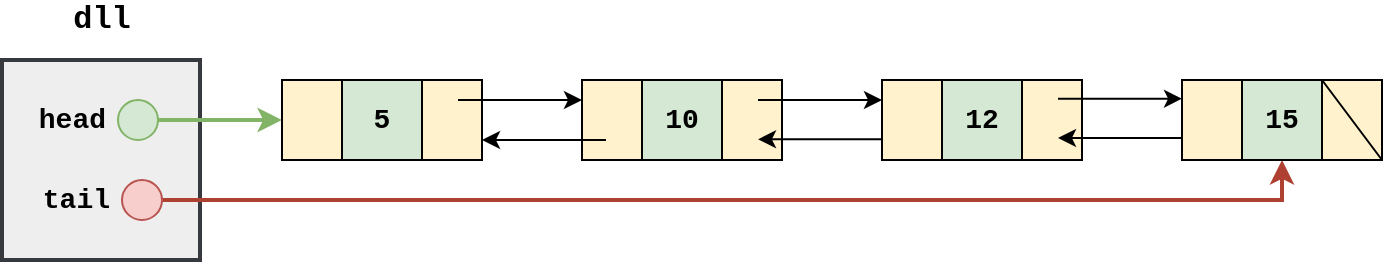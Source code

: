 <mxfile version="28.1.2">
  <diagram name="Página-1" id="jQoiph2c1nl-3ZJ2nl2n">
    <mxGraphModel dx="872" dy="537" grid="1" gridSize="10" guides="1" tooltips="1" connect="1" arrows="1" fold="1" page="1" pageScale="1" pageWidth="827" pageHeight="1169" math="0" shadow="0">
      <root>
        <mxCell id="0" />
        <mxCell id="1" parent="0" />
        <mxCell id="pKLQVQS12f0dSE_tMAHm-1" value="" style="rounded=0;whiteSpace=wrap;html=1;fillColor=#eeeeee;strokeColor=#36393D;strokeWidth=2;" parent="1" vertex="1">
          <mxGeometry x="20" y="170" width="99" height="100" as="geometry" />
        </mxCell>
        <mxCell id="pKLQVQS12f0dSE_tMAHm-3" value="" style="endArrow=classic;html=1;rounded=0;exitX=1;exitY=0.5;exitDx=0;exitDy=0;strokeColor=#82b366;fillColor=#d5e8d4;strokeWidth=2;entryX=0;entryY=0.5;entryDx=0;entryDy=0;" parent="1" source="pKLQVQS12f0dSE_tMAHm-4" target="YmWwduyijxtDZo3bQTYx-8" edge="1">
          <mxGeometry width="50" height="50" relative="1" as="geometry">
            <mxPoint x="93" y="200" as="sourcePoint" />
            <mxPoint x="220" y="200" as="targetPoint" />
          </mxGeometry>
        </mxCell>
        <mxCell id="pKLQVQS12f0dSE_tMAHm-4" value="" style="ellipse;whiteSpace=wrap;html=1;aspect=fixed;fillColor=#d5e8d4;strokeColor=#82b366;" parent="1" vertex="1">
          <mxGeometry x="78" y="190" width="20" height="20" as="geometry" />
        </mxCell>
        <mxCell id="pKLQVQS12f0dSE_tMAHm-5" value="&lt;font style=&quot;font-size: 14px;&quot; face=&quot;Courier New&quot;&gt;&lt;b style=&quot;&quot;&gt;head&lt;/b&gt;&lt;/font&gt;" style="text;html=1;align=right;verticalAlign=middle;whiteSpace=wrap;rounded=0;" parent="1" vertex="1">
          <mxGeometry x="34" y="190" width="40" height="20" as="geometry" />
        </mxCell>
        <mxCell id="pKLQVQS12f0dSE_tMAHm-6" value="" style="endArrow=classic;html=1;rounded=0;exitX=1;exitY=0.5;exitDx=0;exitDy=0;strokeColor=#AE4132;strokeWidth=2;entryX=0.5;entryY=1;entryDx=0;entryDy=0;" parent="1" source="pKLQVQS12f0dSE_tMAHm-7" target="3QNwfG33OlBaRYiH3SOb-14" edge="1">
          <mxGeometry width="50" height="50" relative="1" as="geometry">
            <mxPoint x="93" y="230" as="sourcePoint" />
            <mxPoint x="610" y="340" as="targetPoint" />
            <Array as="points">
              <mxPoint x="660" y="240" />
            </Array>
          </mxGeometry>
        </mxCell>
        <mxCell id="pKLQVQS12f0dSE_tMAHm-7" value="" style="ellipse;whiteSpace=wrap;html=1;aspect=fixed;fillColor=#f8cecc;strokeColor=#b85450;" parent="1" vertex="1">
          <mxGeometry x="80" y="230" width="20" height="20" as="geometry" />
        </mxCell>
        <mxCell id="pKLQVQS12f0dSE_tMAHm-8" value="&lt;font style=&quot;font-size: 14px;&quot; face=&quot;Courier New&quot;&gt;&lt;b style=&quot;&quot;&gt;tail&lt;/b&gt;&lt;/font&gt;" style="text;html=1;align=right;verticalAlign=middle;whiteSpace=wrap;rounded=0;" parent="1" vertex="1">
          <mxGeometry x="36" y="230" width="40" height="20" as="geometry" />
        </mxCell>
        <mxCell id="YmWwduyijxtDZo3bQTYx-10" value="" style="group" parent="1" vertex="1" connectable="0">
          <mxGeometry x="160" y="180" width="100" height="40" as="geometry" />
        </mxCell>
        <mxCell id="3QNwfG33OlBaRYiH3SOb-1" value="&lt;font face=&quot;Courier New&quot;&gt;&lt;span style=&quot;font-size: 14px;&quot;&gt;&lt;b&gt;5&lt;/b&gt;&lt;/span&gt;&lt;/font&gt;" style="rounded=0;whiteSpace=wrap;html=1;fillColor=#d5e8d4;strokeColor=#000000;" parent="YmWwduyijxtDZo3bQTYx-10" vertex="1">
          <mxGeometry x="30" width="40" height="40" as="geometry" />
        </mxCell>
        <mxCell id="3QNwfG33OlBaRYiH3SOb-2" value="" style="rounded=0;whiteSpace=wrap;html=1;fillColor=#fff2cc;strokeColor=#000000;" parent="YmWwduyijxtDZo3bQTYx-10" vertex="1">
          <mxGeometry x="70" width="30" height="40" as="geometry" />
        </mxCell>
        <mxCell id="YmWwduyijxtDZo3bQTYx-8" value="" style="rounded=0;whiteSpace=wrap;html=1;fillColor=#fff2cc;strokeColor=#000000;" parent="YmWwduyijxtDZo3bQTYx-10" vertex="1">
          <mxGeometry width="30" height="40" as="geometry" />
        </mxCell>
        <mxCell id="YmWwduyijxtDZo3bQTYx-11" value="" style="group" parent="1" vertex="1" connectable="0">
          <mxGeometry x="310" y="180" width="100" height="40" as="geometry" />
        </mxCell>
        <mxCell id="3QNwfG33OlBaRYiH3SOb-8" value="&lt;font face=&quot;Courier New&quot;&gt;&lt;span style=&quot;font-size: 14px;&quot;&gt;&lt;b&gt;10&lt;/b&gt;&lt;/span&gt;&lt;/font&gt;" style="rounded=0;whiteSpace=wrap;html=1;fillColor=#d5e8d4;strokeColor=#000000;" parent="YmWwduyijxtDZo3bQTYx-11" vertex="1">
          <mxGeometry x="30" width="40" height="40" as="geometry" />
        </mxCell>
        <mxCell id="3QNwfG33OlBaRYiH3SOb-9" value="" style="rounded=0;whiteSpace=wrap;html=1;fillColor=#fff2cc;strokeColor=#000000;" parent="YmWwduyijxtDZo3bQTYx-11" vertex="1">
          <mxGeometry x="70" width="30" height="40" as="geometry" />
        </mxCell>
        <mxCell id="YmWwduyijxtDZo3bQTYx-9" value="" style="rounded=0;whiteSpace=wrap;html=1;fillColor=#fff2cc;strokeColor=#000000;" parent="YmWwduyijxtDZo3bQTYx-11" vertex="1">
          <mxGeometry width="30" height="40" as="geometry" />
        </mxCell>
        <mxCell id="YmWwduyijxtDZo3bQTYx-18" value="" style="endArrow=classic;html=1;rounded=0;" parent="YmWwduyijxtDZo3bQTYx-11" edge="1">
          <mxGeometry width="50" height="50" relative="1" as="geometry">
            <mxPoint x="12" y="30" as="sourcePoint" />
            <mxPoint x="-50" y="30" as="targetPoint" />
          </mxGeometry>
        </mxCell>
        <mxCell id="YmWwduyijxtDZo3bQTYx-13" value="" style="group" parent="1" vertex="1" connectable="0">
          <mxGeometry x="460" y="180" width="100" height="40" as="geometry" />
        </mxCell>
        <mxCell id="3QNwfG33OlBaRYiH3SOb-11" value="&lt;font face=&quot;Courier New&quot;&gt;&lt;span style=&quot;font-size: 14px;&quot;&gt;&lt;b&gt;12&lt;/b&gt;&lt;/span&gt;&lt;/font&gt;" style="rounded=0;whiteSpace=wrap;html=1;fillColor=#d5e8d4;strokeColor=#000000;" parent="YmWwduyijxtDZo3bQTYx-13" vertex="1">
          <mxGeometry x="30" width="40" height="40" as="geometry" />
        </mxCell>
        <mxCell id="3QNwfG33OlBaRYiH3SOb-12" value="" style="rounded=0;whiteSpace=wrap;html=1;fillColor=#fff2cc;strokeColor=#000000;" parent="YmWwduyijxtDZo3bQTYx-13" vertex="1">
          <mxGeometry x="70" width="30" height="40" as="geometry" />
        </mxCell>
        <mxCell id="YmWwduyijxtDZo3bQTYx-12" value="" style="rounded=0;whiteSpace=wrap;html=1;fillColor=#fff2cc;strokeColor=#000000;" parent="YmWwduyijxtDZo3bQTYx-13" vertex="1">
          <mxGeometry width="30" height="40" as="geometry" />
        </mxCell>
        <mxCell id="YmWwduyijxtDZo3bQTYx-15" value="" style="group" parent="1" vertex="1" connectable="0">
          <mxGeometry x="610" y="180" width="100" height="40" as="geometry" />
        </mxCell>
        <mxCell id="3QNwfG33OlBaRYiH3SOb-14" value="&lt;font face=&quot;Courier New&quot;&gt;&lt;span style=&quot;font-size: 14px;&quot;&gt;&lt;b&gt;15&lt;/b&gt;&lt;/span&gt;&lt;/font&gt;" style="rounded=0;whiteSpace=wrap;html=1;fillColor=#d5e8d4;strokeColor=#000000;" parent="YmWwduyijxtDZo3bQTYx-15" vertex="1">
          <mxGeometry x="30" width="40" height="40" as="geometry" />
        </mxCell>
        <mxCell id="3QNwfG33OlBaRYiH3SOb-15" value="" style="rounded=0;whiteSpace=wrap;html=1;fillColor=#fff2cc;strokeColor=#000000;" parent="YmWwduyijxtDZo3bQTYx-15" vertex="1">
          <mxGeometry x="70" width="30" height="40" as="geometry" />
        </mxCell>
        <mxCell id="3QNwfG33OlBaRYiH3SOb-17" value="" style="endArrow=none;html=1;rounded=0;exitX=1;exitY=1;exitDx=0;exitDy=0;entryX=0;entryY=0;entryDx=0;entryDy=0;exitPerimeter=0;" parent="YmWwduyijxtDZo3bQTYx-15" source="3QNwfG33OlBaRYiH3SOb-15" target="3QNwfG33OlBaRYiH3SOb-15" edge="1">
          <mxGeometry width="50" height="50" relative="1" as="geometry">
            <mxPoint x="120" y="30" as="sourcePoint" />
            <mxPoint x="170" y="-20" as="targetPoint" />
          </mxGeometry>
        </mxCell>
        <mxCell id="YmWwduyijxtDZo3bQTYx-14" value="" style="rounded=0;whiteSpace=wrap;html=1;fillColor=#fff2cc;strokeColor=#000000;" parent="YmWwduyijxtDZo3bQTYx-15" vertex="1">
          <mxGeometry width="30" height="40" as="geometry" />
        </mxCell>
        <mxCell id="YmWwduyijxtDZo3bQTYx-17" value="" style="endArrow=classic;html=1;rounded=0;" parent="1" edge="1">
          <mxGeometry width="50" height="50" relative="1" as="geometry">
            <mxPoint x="248" y="190" as="sourcePoint" />
            <mxPoint x="310" y="190" as="targetPoint" />
          </mxGeometry>
        </mxCell>
        <mxCell id="YmWwduyijxtDZo3bQTYx-19" value="" style="endArrow=classic;html=1;rounded=0;" parent="1" edge="1">
          <mxGeometry width="50" height="50" relative="1" as="geometry">
            <mxPoint x="398" y="190" as="sourcePoint" />
            <mxPoint x="460" y="190" as="targetPoint" />
          </mxGeometry>
        </mxCell>
        <mxCell id="YmWwduyijxtDZo3bQTYx-20" value="" style="endArrow=classic;html=1;rounded=0;" parent="1" edge="1">
          <mxGeometry width="50" height="50" relative="1" as="geometry">
            <mxPoint x="460" y="209.67" as="sourcePoint" />
            <mxPoint x="398" y="209.67" as="targetPoint" />
          </mxGeometry>
        </mxCell>
        <mxCell id="YmWwduyijxtDZo3bQTYx-21" value="" style="endArrow=classic;html=1;rounded=0;" parent="1" edge="1">
          <mxGeometry width="50" height="50" relative="1" as="geometry">
            <mxPoint x="548" y="189.33" as="sourcePoint" />
            <mxPoint x="610" y="189.33" as="targetPoint" />
          </mxGeometry>
        </mxCell>
        <mxCell id="YmWwduyijxtDZo3bQTYx-22" value="" style="endArrow=classic;html=1;rounded=0;" parent="1" edge="1">
          <mxGeometry width="50" height="50" relative="1" as="geometry">
            <mxPoint x="610" y="209" as="sourcePoint" />
            <mxPoint x="548" y="209" as="targetPoint" />
          </mxGeometry>
        </mxCell>
        <mxCell id="H6ao27nM7srYvlBS3iBC-1" value="&lt;font style=&quot;font-size: 16px;&quot; face=&quot;Courier New&quot;&gt;&lt;b style=&quot;&quot;&gt;dll&lt;/b&gt;&lt;/font&gt;" style="text;html=1;align=center;verticalAlign=middle;whiteSpace=wrap;rounded=0;" vertex="1" parent="1">
          <mxGeometry x="49.5" y="140" width="40" height="20" as="geometry" />
        </mxCell>
      </root>
    </mxGraphModel>
  </diagram>
</mxfile>
